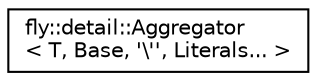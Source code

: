 digraph "Graphical Class Hierarchy"
{
 // LATEX_PDF_SIZE
  edge [fontname="Helvetica",fontsize="10",labelfontname="Helvetica",labelfontsize="10"];
  node [fontname="Helvetica",fontsize="10",shape=record];
  rankdir="LR";
  Node0 [label="fly::detail::Aggregator\l\< T, Base, '\\'', Literals... \>",height=0.2,width=0.4,color="black", fillcolor="white", style="filled",URL="$structfly_1_1detail_1_1_aggregator_3_01_t_00_01_base_00_01'_0c''_00_01_literals_8_8_8_01_4.html",tooltip=" "];
}
